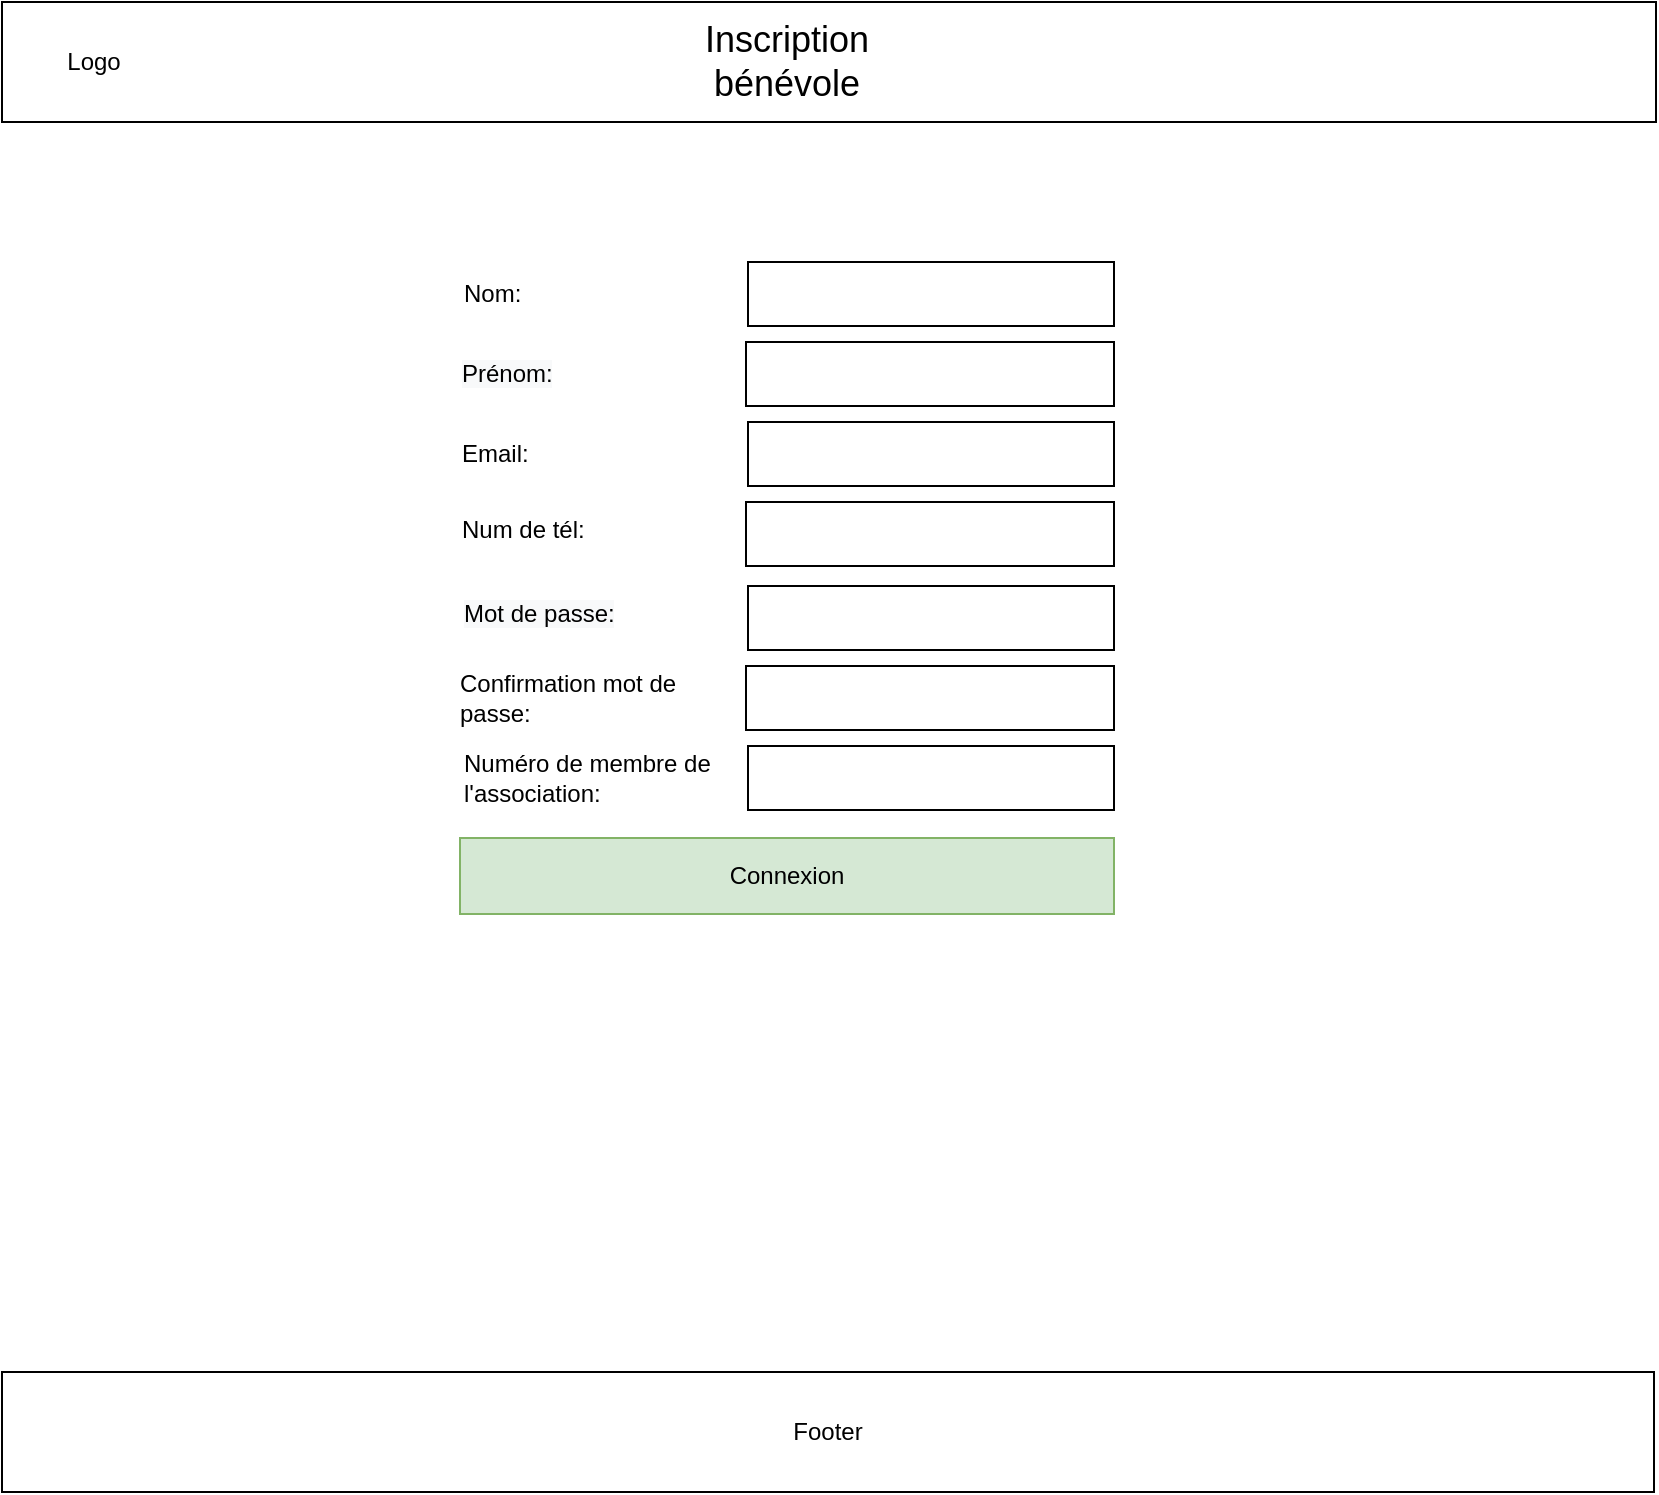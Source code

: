 <mxfile version="13.7.9" type="device"><diagram id="abT0lATn9UHpfqOc68sO" name="Page-1"><mxGraphModel dx="1182" dy="764" grid="0" gridSize="10" guides="1" tooltips="1" connect="1" arrows="1" fold="1" page="1" pageScale="1" pageWidth="827" pageHeight="1169" math="0" shadow="0"><root><mxCell id="0"/><mxCell id="1" parent="0"/><mxCell id="ZDT2h6ny5V1-Wldvl0uN-1" value="" style="rounded=0;whiteSpace=wrap;html=1;" vertex="1" parent="1"><mxGeometry width="827" height="60" as="geometry"/></mxCell><mxCell id="ZDT2h6ny5V1-Wldvl0uN-3" value="Logo" style="text;html=1;strokeColor=none;fillColor=none;align=center;verticalAlign=middle;whiteSpace=wrap;rounded=0;" vertex="1" parent="1"><mxGeometry x="26" y="20" width="40" height="20" as="geometry"/></mxCell><mxCell id="ZDT2h6ny5V1-Wldvl0uN-4" value="&lt;font style=&quot;font-size: 18px&quot;&gt;Inscription bénévole&lt;/font&gt;" style="text;html=1;strokeColor=none;fillColor=none;align=center;verticalAlign=middle;whiteSpace=wrap;rounded=0;" vertex="1" parent="1"><mxGeometry x="340" y="16.5" width="105" height="27" as="geometry"/></mxCell><mxCell id="ZDT2h6ny5V1-Wldvl0uN-7" value="" style="rounded=0;whiteSpace=wrap;html=1;" vertex="1" parent="1"><mxGeometry x="373" y="130" width="183" height="32" as="geometry"/></mxCell><mxCell id="ZDT2h6ny5V1-Wldvl0uN-9" value="" style="rounded=0;whiteSpace=wrap;html=1;" vertex="1" parent="1"><mxGeometry x="372" y="170" width="184" height="32" as="geometry"/></mxCell><mxCell id="ZDT2h6ny5V1-Wldvl0uN-10" value="Connexion" style="rounded=0;whiteSpace=wrap;html=1;fillColor=#d5e8d4;strokeColor=#82b366;" vertex="1" parent="1"><mxGeometry x="229" y="418" width="327" height="38" as="geometry"/></mxCell><mxCell id="ZDT2h6ny5V1-Wldvl0uN-11" value="Nom:" style="text;html=1;strokeColor=none;fillColor=none;align=left;verticalAlign=middle;whiteSpace=wrap;rounded=0;" vertex="1" parent="1"><mxGeometry x="229" y="136" width="123" height="20" as="geometry"/></mxCell><mxCell id="ZDT2h6ny5V1-Wldvl0uN-12" value="&lt;span style=&quot;color: rgb(0 , 0 , 0) ; font-family: &amp;#34;helvetica&amp;#34; ; font-size: 12px ; font-style: normal ; font-weight: 400 ; letter-spacing: normal ; text-indent: 0px ; text-transform: none ; word-spacing: 0px ; background-color: rgb(248 , 249 , 250) ; display: inline ; float: none&quot;&gt;Prénom:&lt;/span&gt;" style="text;whiteSpace=wrap;html=1;align=left;" vertex="1" parent="1"><mxGeometry x="228" y="172" width="128" height="28" as="geometry"/></mxCell><mxCell id="ZDT2h6ny5V1-Wldvl0uN-14" value="Footer" style="rounded=0;whiteSpace=wrap;html=1;" vertex="1" parent="1"><mxGeometry y="685" width="826" height="60" as="geometry"/></mxCell><mxCell id="ZDT2h6ny5V1-Wldvl0uN-15" value="" style="rounded=0;whiteSpace=wrap;html=1;" vertex="1" parent="1"><mxGeometry x="373" y="210" width="183" height="32" as="geometry"/></mxCell><mxCell id="ZDT2h6ny5V1-Wldvl0uN-16" value="" style="rounded=0;whiteSpace=wrap;html=1;" vertex="1" parent="1"><mxGeometry x="372" y="250" width="184" height="32" as="geometry"/></mxCell><mxCell id="ZDT2h6ny5V1-Wldvl0uN-17" value="Email:" style="text;html=1;strokeColor=none;fillColor=none;align=left;verticalAlign=middle;whiteSpace=wrap;rounded=0;" vertex="1" parent="1"><mxGeometry x="228" y="216" width="124" height="20" as="geometry"/></mxCell><mxCell id="ZDT2h6ny5V1-Wldvl0uN-18" value="&lt;span style=&quot;color: rgb(0 , 0 , 0) ; font-family: &amp;#34;helvetica&amp;#34; ; font-size: 12px ; font-style: normal ; font-weight: 400 ; letter-spacing: normal ; text-indent: 0px ; text-transform: none ; word-spacing: 0px ; background-color: rgb(248 , 249 , 250) ; display: inline ; float: none&quot;&gt;Mot de passe:&lt;/span&gt;" style="text;whiteSpace=wrap;html=1;align=left;" vertex="1" parent="1"><mxGeometry x="229" y="292" width="131" height="28" as="geometry"/></mxCell><mxCell id="ZDT2h6ny5V1-Wldvl0uN-19" value="" style="rounded=0;whiteSpace=wrap;html=1;" vertex="1" parent="1"><mxGeometry x="373" y="292" width="183" height="32" as="geometry"/></mxCell><mxCell id="ZDT2h6ny5V1-Wldvl0uN-20" value="" style="rounded=0;whiteSpace=wrap;html=1;" vertex="1" parent="1"><mxGeometry x="372" y="332" width="184" height="32" as="geometry"/></mxCell><mxCell id="ZDT2h6ny5V1-Wldvl0uN-21" value="Confirmation mot de passe:" style="text;html=1;strokeColor=none;fillColor=none;align=left;verticalAlign=middle;whiteSpace=wrap;rounded=0;" vertex="1" parent="1"><mxGeometry x="227" y="338" width="129" height="20" as="geometry"/></mxCell><mxCell id="ZDT2h6ny5V1-Wldvl0uN-23" value="" style="rounded=0;whiteSpace=wrap;html=1;" vertex="1" parent="1"><mxGeometry x="373" y="372" width="183" height="32" as="geometry"/></mxCell><mxCell id="ZDT2h6ny5V1-Wldvl0uN-28" value="&lt;font face=&quot;helvetica&quot;&gt;Num de tél:&lt;/font&gt;" style="text;whiteSpace=wrap;html=1;align=left;" vertex="1" parent="1"><mxGeometry x="228" y="250" width="128" height="28" as="geometry"/></mxCell><mxCell id="ZDT2h6ny5V1-Wldvl0uN-31" value="Numéro de membre de l'association:" style="text;html=1;strokeColor=none;fillColor=none;align=left;verticalAlign=middle;whiteSpace=wrap;rounded=0;" vertex="1" parent="1"><mxGeometry x="229" y="378" width="129" height="20" as="geometry"/></mxCell></root></mxGraphModel></diagram></mxfile>